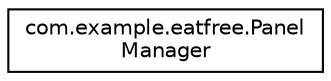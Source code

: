 digraph "Graphe hiérarchique des classes"
{
 // LATEX_PDF_SIZE
  edge [fontname="Helvetica",fontsize="10",labelfontname="Helvetica",labelfontsize="10"];
  node [fontname="Helvetica",fontsize="10",shape=record];
  rankdir="LR";
  Node0 [label="com.example.eatfree.Panel\lManager",height=0.2,width=0.4,color="black", fillcolor="white", style="filled",URL="$classcom_1_1example_1_1eatfree_1_1_panel_manager.html",tooltip=" "];
}
